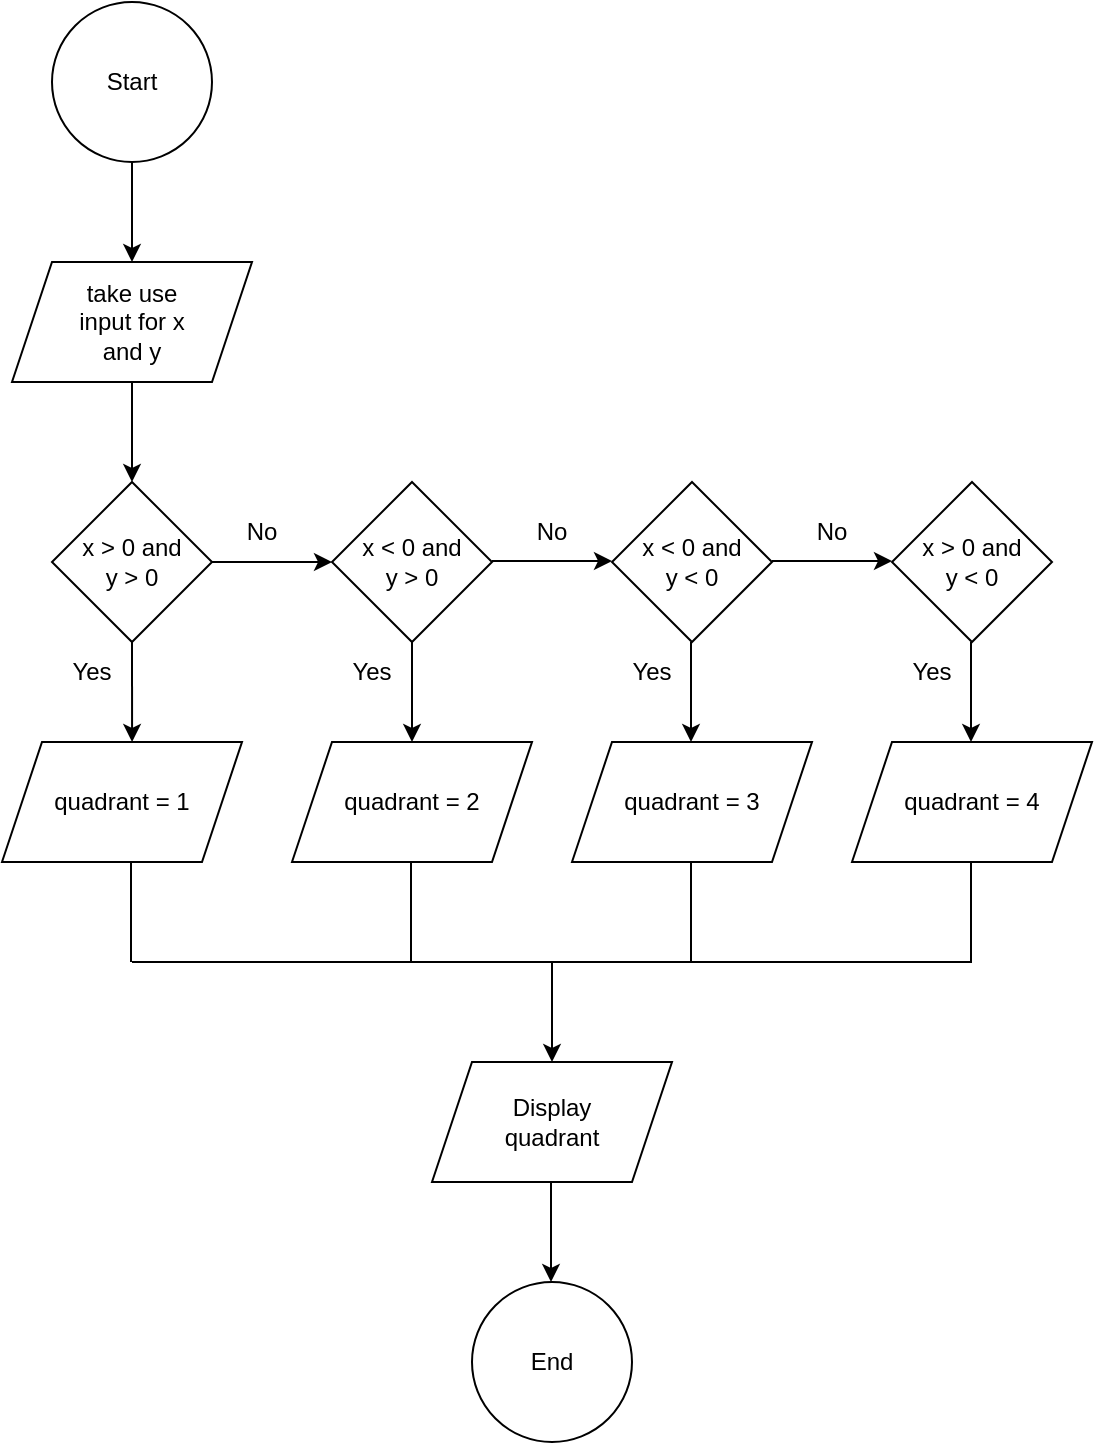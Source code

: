 <mxfile>
    <diagram id="NRFFyLL8JCTXKs4oZWRS" name="Page-1">
        <mxGraphModel dx="720" dy="438" grid="1" gridSize="10" guides="1" tooltips="1" connect="1" arrows="1" fold="1" page="1" pageScale="1" pageWidth="850" pageHeight="1100" math="0" shadow="0">
            <root>
                <mxCell id="0"/>
                <mxCell id="1" parent="0"/>
                <mxCell id="5" value="" style="edgeStyle=none;html=1;" edge="1" parent="1" source="2">
                    <mxGeometry relative="1" as="geometry">
                        <mxPoint x="370" y="140" as="targetPoint"/>
                    </mxGeometry>
                </mxCell>
                <mxCell id="2" value="" style="ellipse;whiteSpace=wrap;html=1;aspect=fixed;" vertex="1" parent="1">
                    <mxGeometry x="330" y="10" width="80" height="80" as="geometry"/>
                </mxCell>
                <mxCell id="3" value="Start" style="text;html=1;strokeColor=none;fillColor=none;align=center;verticalAlign=middle;whiteSpace=wrap;rounded=0;" vertex="1" parent="1">
                    <mxGeometry x="340" y="35" width="60" height="30" as="geometry"/>
                </mxCell>
                <mxCell id="8" value="" style="edgeStyle=none;html=1;" edge="1" parent="1">
                    <mxGeometry relative="1" as="geometry">
                        <mxPoint x="370" y="200" as="sourcePoint"/>
                        <mxPoint x="370" y="250" as="targetPoint"/>
                    </mxGeometry>
                </mxCell>
                <mxCell id="14" value="" style="edgeStyle=none;html=1;exitX=0.5;exitY=1;exitDx=0;exitDy=0;entryX=0.542;entryY=0;entryDx=0;entryDy=0;entryPerimeter=0;" edge="1" parent="1" source="7" target="16">
                    <mxGeometry relative="1" as="geometry">
                        <mxPoint x="250" y="290" as="targetPoint"/>
                        <Array as="points"/>
                    </mxGeometry>
                </mxCell>
                <mxCell id="7" value="" style="rhombus;whiteSpace=wrap;html=1;" vertex="1" parent="1">
                    <mxGeometry x="330" y="250" width="80" height="80" as="geometry"/>
                </mxCell>
                <mxCell id="19" value="" style="edgeStyle=none;html=1;" edge="1" parent="1" target="18">
                    <mxGeometry relative="1" as="geometry">
                        <mxPoint x="410" y="290" as="sourcePoint"/>
                    </mxGeometry>
                </mxCell>
                <mxCell id="9" value="x &amp;gt; 0 and y &amp;gt; 0" style="text;html=1;strokeColor=none;fillColor=none;align=center;verticalAlign=middle;whiteSpace=wrap;rounded=0;" vertex="1" parent="1">
                    <mxGeometry x="340" y="275" width="60" height="30" as="geometry"/>
                </mxCell>
                <mxCell id="10" value="" style="shape=parallelogram;perimeter=parallelogramPerimeter;whiteSpace=wrap;html=1;fixedSize=1;" vertex="1" parent="1">
                    <mxGeometry x="310" y="140" width="120" height="60" as="geometry"/>
                </mxCell>
                <mxCell id="12" value="take use input for x and y" style="text;html=1;strokeColor=none;fillColor=none;align=center;verticalAlign=middle;whiteSpace=wrap;rounded=0;" vertex="1" parent="1">
                    <mxGeometry x="340" y="155" width="60" height="30" as="geometry"/>
                </mxCell>
                <mxCell id="16" value="" style="shape=parallelogram;perimeter=parallelogramPerimeter;whiteSpace=wrap;html=1;fixedSize=1;" vertex="1" parent="1">
                    <mxGeometry x="305" y="380" width="120" height="60" as="geometry"/>
                </mxCell>
                <mxCell id="17" value="quadrant = 1" style="text;html=1;strokeColor=none;fillColor=none;align=center;verticalAlign=middle;whiteSpace=wrap;rounded=0;" vertex="1" parent="1">
                    <mxGeometry x="325" y="395" width="80" height="30" as="geometry"/>
                </mxCell>
                <mxCell id="24" value="" style="edgeStyle=none;html=1;" edge="1" parent="1" source="18">
                    <mxGeometry relative="1" as="geometry">
                        <mxPoint x="510" y="380" as="targetPoint"/>
                    </mxGeometry>
                </mxCell>
                <mxCell id="18" value="" style="rhombus;whiteSpace=wrap;html=1;" vertex="1" parent="1">
                    <mxGeometry x="470" y="250" width="80" height="80" as="geometry"/>
                </mxCell>
                <mxCell id="20" value="x &amp;lt; 0 and y &amp;gt; 0" style="text;html=1;strokeColor=none;fillColor=none;align=center;verticalAlign=middle;whiteSpace=wrap;rounded=0;" vertex="1" parent="1">
                    <mxGeometry x="480" y="275" width="60" height="30" as="geometry"/>
                </mxCell>
                <mxCell id="23" value="" style="shape=parallelogram;perimeter=parallelogramPerimeter;whiteSpace=wrap;html=1;fixedSize=1;" vertex="1" parent="1">
                    <mxGeometry x="450" y="380" width="120" height="60" as="geometry"/>
                </mxCell>
                <mxCell id="25" value="quadrant = 2" style="text;html=1;strokeColor=none;fillColor=none;align=center;verticalAlign=middle;whiteSpace=wrap;rounded=0;" vertex="1" parent="1">
                    <mxGeometry x="470" y="395" width="80" height="30" as="geometry"/>
                </mxCell>
                <mxCell id="26" value="" style="edgeStyle=none;html=1;" edge="1" parent="1">
                    <mxGeometry relative="1" as="geometry">
                        <mxPoint x="550" y="289.5" as="sourcePoint"/>
                        <mxPoint x="610" y="289.5" as="targetPoint"/>
                    </mxGeometry>
                </mxCell>
                <mxCell id="27" value="" style="rhombus;whiteSpace=wrap;html=1;" vertex="1" parent="1">
                    <mxGeometry x="610" y="250" width="80" height="80" as="geometry"/>
                </mxCell>
                <mxCell id="28" value="" style="edgeStyle=none;html=1;" edge="1" parent="1">
                    <mxGeometry relative="1" as="geometry">
                        <mxPoint x="690" y="289.5" as="sourcePoint"/>
                        <mxPoint x="750" y="289.5" as="targetPoint"/>
                    </mxGeometry>
                </mxCell>
                <mxCell id="29" value="" style="rhombus;whiteSpace=wrap;html=1;" vertex="1" parent="1">
                    <mxGeometry x="750" y="250" width="80" height="80" as="geometry"/>
                </mxCell>
                <mxCell id="30" value="" style="edgeStyle=none;html=1;" edge="1" parent="1">
                    <mxGeometry relative="1" as="geometry">
                        <mxPoint x="649.5" y="330" as="sourcePoint"/>
                        <mxPoint x="649.5" y="380" as="targetPoint"/>
                    </mxGeometry>
                </mxCell>
                <mxCell id="31" value="" style="edgeStyle=none;html=1;" edge="1" parent="1">
                    <mxGeometry relative="1" as="geometry">
                        <mxPoint x="789.5" y="330" as="sourcePoint"/>
                        <mxPoint x="789.5" y="380" as="targetPoint"/>
                    </mxGeometry>
                </mxCell>
                <mxCell id="32" value="" style="shape=parallelogram;perimeter=parallelogramPerimeter;whiteSpace=wrap;html=1;fixedSize=1;" vertex="1" parent="1">
                    <mxGeometry x="590" y="380" width="120" height="60" as="geometry"/>
                </mxCell>
                <mxCell id="33" value="" style="shape=parallelogram;perimeter=parallelogramPerimeter;whiteSpace=wrap;html=1;fixedSize=1;" vertex="1" parent="1">
                    <mxGeometry x="730" y="380" width="120" height="60" as="geometry"/>
                </mxCell>
                <mxCell id="34" value="x &amp;lt; 0 and&lt;br&gt;y &amp;lt; 0" style="text;html=1;strokeColor=none;fillColor=none;align=center;verticalAlign=middle;whiteSpace=wrap;rounded=0;" vertex="1" parent="1">
                    <mxGeometry x="620" y="275" width="60" height="30" as="geometry"/>
                </mxCell>
                <mxCell id="35" value="quadrant = 3" style="text;html=1;strokeColor=none;fillColor=none;align=center;verticalAlign=middle;whiteSpace=wrap;rounded=0;" vertex="1" parent="1">
                    <mxGeometry x="610" y="395" width="80" height="30" as="geometry"/>
                </mxCell>
                <mxCell id="36" value="x &amp;gt; 0 and y &amp;lt; 0" style="text;html=1;strokeColor=none;fillColor=none;align=center;verticalAlign=middle;whiteSpace=wrap;rounded=0;" vertex="1" parent="1">
                    <mxGeometry x="760" y="275" width="60" height="30" as="geometry"/>
                </mxCell>
                <mxCell id="37" value="quadrant = 4" style="text;html=1;strokeColor=none;fillColor=none;align=center;verticalAlign=middle;whiteSpace=wrap;rounded=0;" vertex="1" parent="1">
                    <mxGeometry x="750" y="395" width="80" height="30" as="geometry"/>
                </mxCell>
                <mxCell id="40" value="" style="endArrow=none;html=1;entryX=0.5;entryY=1;entryDx=0;entryDy=0;" edge="1" parent="1">
                    <mxGeometry width="50" height="50" relative="1" as="geometry">
                        <mxPoint x="509.5" y="490" as="sourcePoint"/>
                        <mxPoint x="509.5" y="440" as="targetPoint"/>
                    </mxGeometry>
                </mxCell>
                <mxCell id="41" value="" style="endArrow=none;html=1;entryX=0.5;entryY=1;entryDx=0;entryDy=0;" edge="1" parent="1">
                    <mxGeometry width="50" height="50" relative="1" as="geometry">
                        <mxPoint x="649.5" y="490" as="sourcePoint"/>
                        <mxPoint x="649.5" y="440" as="targetPoint"/>
                    </mxGeometry>
                </mxCell>
                <mxCell id="42" value="" style="endArrow=none;html=1;entryX=0.5;entryY=1;entryDx=0;entryDy=0;" edge="1" parent="1">
                    <mxGeometry width="50" height="50" relative="1" as="geometry">
                        <mxPoint x="789.5" y="490" as="sourcePoint"/>
                        <mxPoint x="789.5" y="440" as="targetPoint"/>
                    </mxGeometry>
                </mxCell>
                <mxCell id="43" value="" style="endArrow=none;html=1;" edge="1" parent="1">
                    <mxGeometry width="50" height="50" relative="1" as="geometry">
                        <mxPoint x="370" y="490" as="sourcePoint"/>
                        <mxPoint x="790" y="490" as="targetPoint"/>
                    </mxGeometry>
                </mxCell>
                <mxCell id="44" value="" style="endArrow=none;html=1;entryX=0.5;entryY=1;entryDx=0;entryDy=0;" edge="1" parent="1">
                    <mxGeometry width="50" height="50" relative="1" as="geometry">
                        <mxPoint x="369.5" y="490" as="sourcePoint"/>
                        <mxPoint x="369.5" y="440" as="targetPoint"/>
                    </mxGeometry>
                </mxCell>
                <mxCell id="46" value="" style="edgeStyle=none;html=1;" edge="1" parent="1" target="47">
                    <mxGeometry relative="1" as="geometry">
                        <mxPoint x="580" y="490" as="sourcePoint"/>
                        <mxPoint x="580" y="540" as="targetPoint"/>
                    </mxGeometry>
                </mxCell>
                <mxCell id="47" value="" style="shape=parallelogram;perimeter=parallelogramPerimeter;whiteSpace=wrap;html=1;fixedSize=1;" vertex="1" parent="1">
                    <mxGeometry x="520" y="540" width="120" height="60" as="geometry"/>
                </mxCell>
                <mxCell id="48" value="Display quadrant" style="text;html=1;strokeColor=none;fillColor=none;align=center;verticalAlign=middle;whiteSpace=wrap;rounded=0;" vertex="1" parent="1">
                    <mxGeometry x="550" y="555" width="60" height="30" as="geometry"/>
                </mxCell>
                <mxCell id="49" value="" style="edgeStyle=none;html=1;" edge="1" parent="1">
                    <mxGeometry relative="1" as="geometry">
                        <mxPoint x="579.5" y="600" as="sourcePoint"/>
                        <mxPoint x="579.5" y="650" as="targetPoint"/>
                    </mxGeometry>
                </mxCell>
                <mxCell id="50" value="" style="ellipse;whiteSpace=wrap;html=1;aspect=fixed;" vertex="1" parent="1">
                    <mxGeometry x="540" y="650" width="80" height="80" as="geometry"/>
                </mxCell>
                <mxCell id="51" value="End" style="text;html=1;strokeColor=none;fillColor=none;align=center;verticalAlign=middle;whiteSpace=wrap;rounded=0;" vertex="1" parent="1">
                    <mxGeometry x="550" y="675" width="60" height="30" as="geometry"/>
                </mxCell>
                <mxCell id="52" value="Yes" style="text;html=1;strokeColor=none;fillColor=none;align=center;verticalAlign=middle;whiteSpace=wrap;rounded=0;" vertex="1" parent="1">
                    <mxGeometry x="320" y="330" width="60" height="30" as="geometry"/>
                </mxCell>
                <mxCell id="53" value="No" style="text;html=1;strokeColor=none;fillColor=none;align=center;verticalAlign=middle;whiteSpace=wrap;rounded=0;" vertex="1" parent="1">
                    <mxGeometry x="405" y="260" width="60" height="30" as="geometry"/>
                </mxCell>
                <mxCell id="54" value="No" style="text;html=1;strokeColor=none;fillColor=none;align=center;verticalAlign=middle;whiteSpace=wrap;rounded=0;" vertex="1" parent="1">
                    <mxGeometry x="550" y="260" width="60" height="30" as="geometry"/>
                </mxCell>
                <mxCell id="55" value="No" style="text;html=1;strokeColor=none;fillColor=none;align=center;verticalAlign=middle;whiteSpace=wrap;rounded=0;" vertex="1" parent="1">
                    <mxGeometry x="690" y="260" width="60" height="30" as="geometry"/>
                </mxCell>
                <mxCell id="56" value="Yes" style="text;html=1;strokeColor=none;fillColor=none;align=center;verticalAlign=middle;whiteSpace=wrap;rounded=0;" vertex="1" parent="1">
                    <mxGeometry x="460" y="330" width="60" height="30" as="geometry"/>
                </mxCell>
                <mxCell id="57" value="Yes" style="text;html=1;strokeColor=none;fillColor=none;align=center;verticalAlign=middle;whiteSpace=wrap;rounded=0;" vertex="1" parent="1">
                    <mxGeometry x="600" y="330" width="60" height="30" as="geometry"/>
                </mxCell>
                <mxCell id="58" value="Yes" style="text;html=1;strokeColor=none;fillColor=none;align=center;verticalAlign=middle;whiteSpace=wrap;rounded=0;" vertex="1" parent="1">
                    <mxGeometry x="740" y="330" width="60" height="30" as="geometry"/>
                </mxCell>
            </root>
        </mxGraphModel>
    </diagram>
</mxfile>